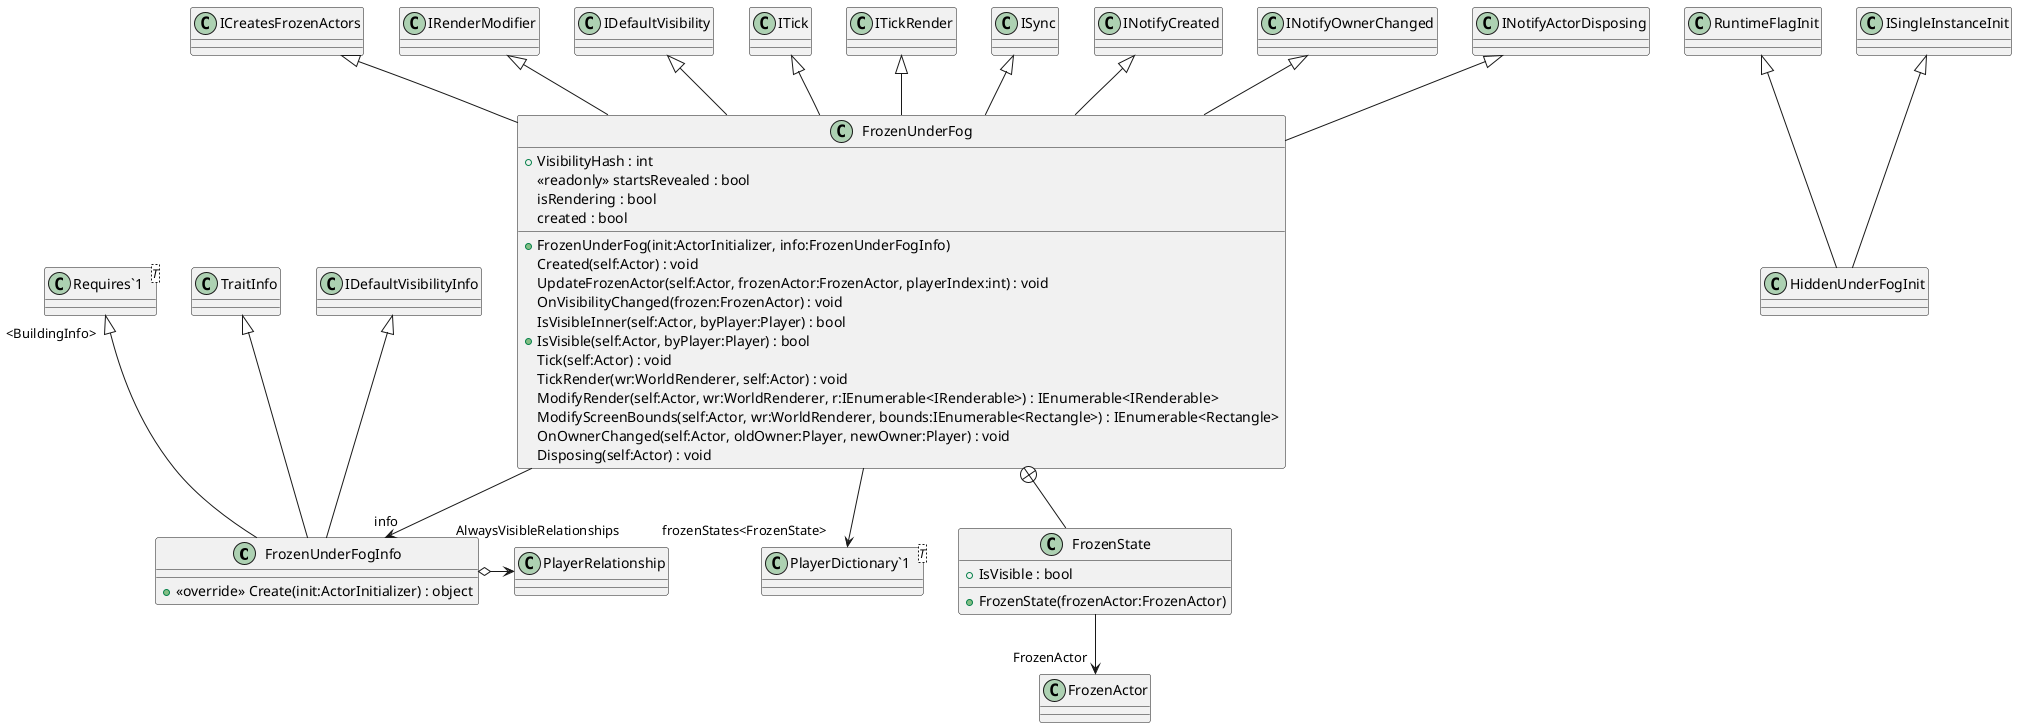 @startuml
class FrozenUnderFogInfo {
    + <<override>> Create(init:ActorInitializer) : object
}
class FrozenUnderFog {
    + VisibilityHash : int
    <<readonly>> startsRevealed : bool
    isRendering : bool
    created : bool
    + FrozenUnderFog(init:ActorInitializer, info:FrozenUnderFogInfo)
    Created(self:Actor) : void
    UpdateFrozenActor(self:Actor, frozenActor:FrozenActor, playerIndex:int) : void
    OnVisibilityChanged(frozen:FrozenActor) : void
    IsVisibleInner(self:Actor, byPlayer:Player) : bool
    + IsVisible(self:Actor, byPlayer:Player) : bool
    Tick(self:Actor) : void
    TickRender(wr:WorldRenderer, self:Actor) : void
    ModifyRender(self:Actor, wr:WorldRenderer, r:IEnumerable<IRenderable>) : IEnumerable<IRenderable>
    ModifyScreenBounds(self:Actor, wr:WorldRenderer, bounds:IEnumerable<Rectangle>) : IEnumerable<Rectangle>
    OnOwnerChanged(self:Actor, oldOwner:Player, newOwner:Player) : void
    Disposing(self:Actor) : void
}
class HiddenUnderFogInit {
}
class "Requires`1"<T> {
}
class "PlayerDictionary`1"<T> {
}
class FrozenState {
    + IsVisible : bool
    + FrozenState(frozenActor:FrozenActor)
}
TraitInfo <|-- FrozenUnderFogInfo
"Requires`1" "<BuildingInfo>" <|-- FrozenUnderFogInfo
IDefaultVisibilityInfo <|-- FrozenUnderFogInfo
FrozenUnderFogInfo o-> "AlwaysVisibleRelationships" PlayerRelationship
ICreatesFrozenActors <|-- FrozenUnderFog
IRenderModifier <|-- FrozenUnderFog
IDefaultVisibility <|-- FrozenUnderFog
ITick <|-- FrozenUnderFog
ITickRender <|-- FrozenUnderFog
ISync <|-- FrozenUnderFog
INotifyCreated <|-- FrozenUnderFog
INotifyOwnerChanged <|-- FrozenUnderFog
INotifyActorDisposing <|-- FrozenUnderFog
FrozenUnderFog --> "info" FrozenUnderFogInfo
FrozenUnderFog --> "frozenStates<FrozenState>" "PlayerDictionary`1"
RuntimeFlagInit <|-- HiddenUnderFogInit
ISingleInstanceInit <|-- HiddenUnderFogInit
FrozenUnderFog +-- FrozenState
FrozenState --> "FrozenActor" FrozenActor
@enduml
